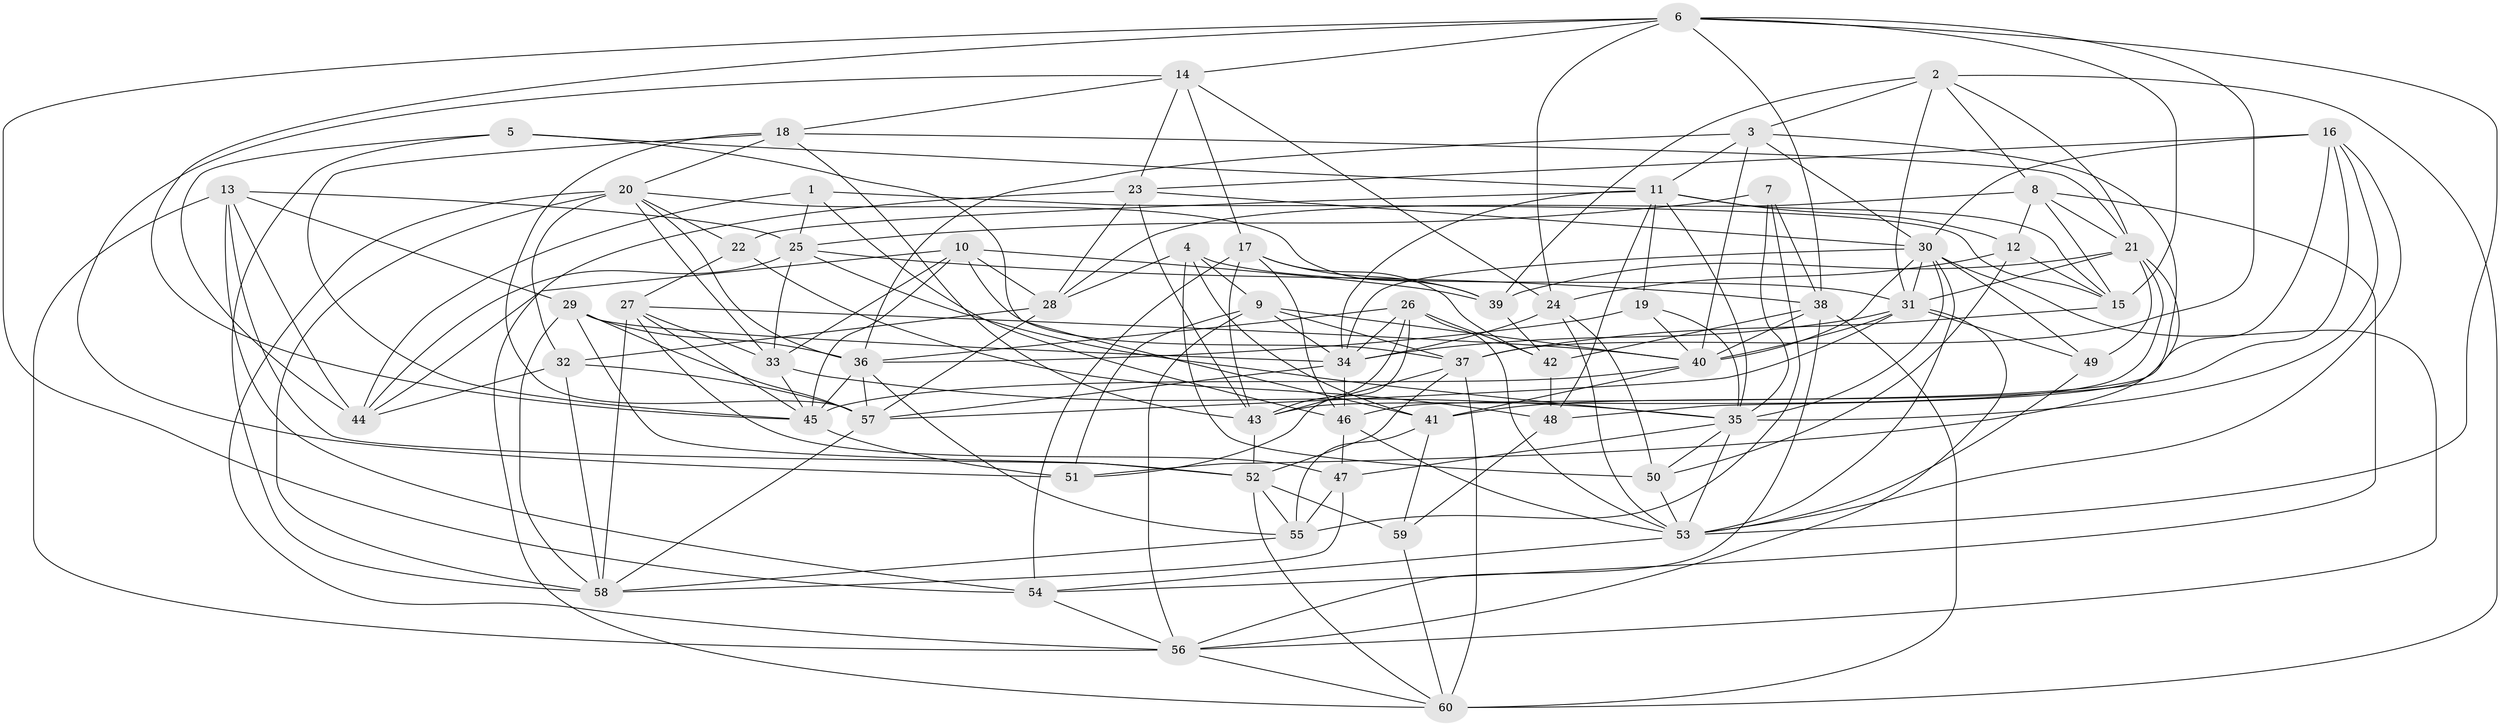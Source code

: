 // original degree distribution, {4: 1.0}
// Generated by graph-tools (version 1.1) at 2025/38/03/04/25 23:38:06]
// undirected, 60 vertices, 192 edges
graph export_dot {
  node [color=gray90,style=filled];
  1;
  2;
  3;
  4;
  5;
  6;
  7;
  8;
  9;
  10;
  11;
  12;
  13;
  14;
  15;
  16;
  17;
  18;
  19;
  20;
  21;
  22;
  23;
  24;
  25;
  26;
  27;
  28;
  29;
  30;
  31;
  32;
  33;
  34;
  35;
  36;
  37;
  38;
  39;
  40;
  41;
  42;
  43;
  44;
  45;
  46;
  47;
  48;
  49;
  50;
  51;
  52;
  53;
  54;
  55;
  56;
  57;
  58;
  59;
  60;
  1 -- 15 [weight=1.0];
  1 -- 25 [weight=1.0];
  1 -- 44 [weight=1.0];
  1 -- 46 [weight=1.0];
  2 -- 3 [weight=1.0];
  2 -- 8 [weight=1.0];
  2 -- 21 [weight=1.0];
  2 -- 31 [weight=1.0];
  2 -- 39 [weight=1.0];
  2 -- 60 [weight=1.0];
  3 -- 11 [weight=1.0];
  3 -- 30 [weight=1.0];
  3 -- 36 [weight=1.0];
  3 -- 40 [weight=1.0];
  3 -- 48 [weight=1.0];
  4 -- 9 [weight=1.0];
  4 -- 28 [weight=1.0];
  4 -- 31 [weight=1.0];
  4 -- 41 [weight=1.0];
  4 -- 50 [weight=2.0];
  5 -- 11 [weight=1.0];
  5 -- 41 [weight=1.0];
  5 -- 44 [weight=1.0];
  5 -- 58 [weight=1.0];
  6 -- 14 [weight=1.0];
  6 -- 15 [weight=1.0];
  6 -- 24 [weight=1.0];
  6 -- 37 [weight=1.0];
  6 -- 38 [weight=1.0];
  6 -- 45 [weight=1.0];
  6 -- 53 [weight=1.0];
  6 -- 54 [weight=1.0];
  7 -- 25 [weight=1.0];
  7 -- 35 [weight=1.0];
  7 -- 38 [weight=1.0];
  7 -- 55 [weight=1.0];
  8 -- 12 [weight=1.0];
  8 -- 15 [weight=1.0];
  8 -- 21 [weight=1.0];
  8 -- 28 [weight=1.0];
  8 -- 54 [weight=1.0];
  9 -- 34 [weight=1.0];
  9 -- 37 [weight=1.0];
  9 -- 40 [weight=1.0];
  9 -- 51 [weight=1.0];
  9 -- 56 [weight=1.0];
  10 -- 28 [weight=1.0];
  10 -- 33 [weight=1.0];
  10 -- 37 [weight=1.0];
  10 -- 39 [weight=1.0];
  10 -- 44 [weight=1.0];
  10 -- 45 [weight=1.0];
  11 -- 12 [weight=2.0];
  11 -- 15 [weight=1.0];
  11 -- 19 [weight=1.0];
  11 -- 22 [weight=1.0];
  11 -- 34 [weight=1.0];
  11 -- 35 [weight=1.0];
  11 -- 48 [weight=1.0];
  12 -- 15 [weight=1.0];
  12 -- 24 [weight=1.0];
  12 -- 50 [weight=1.0];
  13 -- 25 [weight=1.0];
  13 -- 29 [weight=1.0];
  13 -- 44 [weight=1.0];
  13 -- 52 [weight=1.0];
  13 -- 54 [weight=1.0];
  13 -- 56 [weight=1.0];
  14 -- 17 [weight=1.0];
  14 -- 18 [weight=1.0];
  14 -- 23 [weight=1.0];
  14 -- 24 [weight=1.0];
  14 -- 51 [weight=1.0];
  15 -- 37 [weight=1.0];
  16 -- 23 [weight=1.0];
  16 -- 30 [weight=1.0];
  16 -- 35 [weight=1.0];
  16 -- 41 [weight=1.0];
  16 -- 46 [weight=1.0];
  16 -- 53 [weight=1.0];
  17 -- 39 [weight=1.0];
  17 -- 42 [weight=1.0];
  17 -- 43 [weight=1.0];
  17 -- 46 [weight=1.0];
  17 -- 54 [weight=1.0];
  18 -- 20 [weight=1.0];
  18 -- 21 [weight=1.0];
  18 -- 43 [weight=1.0];
  18 -- 45 [weight=1.0];
  18 -- 57 [weight=1.0];
  19 -- 35 [weight=1.0];
  19 -- 36 [weight=1.0];
  19 -- 40 [weight=1.0];
  20 -- 22 [weight=1.0];
  20 -- 32 [weight=1.0];
  20 -- 33 [weight=1.0];
  20 -- 36 [weight=1.0];
  20 -- 39 [weight=1.0];
  20 -- 56 [weight=1.0];
  20 -- 58 [weight=1.0];
  21 -- 31 [weight=1.0];
  21 -- 39 [weight=1.0];
  21 -- 43 [weight=1.0];
  21 -- 49 [weight=1.0];
  21 -- 51 [weight=1.0];
  22 -- 27 [weight=1.0];
  22 -- 48 [weight=1.0];
  23 -- 28 [weight=1.0];
  23 -- 30 [weight=1.0];
  23 -- 43 [weight=1.0];
  23 -- 60 [weight=1.0];
  24 -- 34 [weight=1.0];
  24 -- 50 [weight=1.0];
  24 -- 53 [weight=1.0];
  25 -- 33 [weight=1.0];
  25 -- 35 [weight=1.0];
  25 -- 38 [weight=2.0];
  25 -- 44 [weight=1.0];
  26 -- 34 [weight=1.0];
  26 -- 36 [weight=1.0];
  26 -- 42 [weight=1.0];
  26 -- 43 [weight=1.0];
  26 -- 51 [weight=1.0];
  26 -- 53 [weight=1.0];
  27 -- 33 [weight=1.0];
  27 -- 40 [weight=1.0];
  27 -- 45 [weight=1.0];
  27 -- 47 [weight=1.0];
  27 -- 58 [weight=1.0];
  28 -- 32 [weight=1.0];
  28 -- 57 [weight=1.0];
  29 -- 34 [weight=1.0];
  29 -- 36 [weight=1.0];
  29 -- 52 [weight=1.0];
  29 -- 57 [weight=1.0];
  29 -- 58 [weight=1.0];
  30 -- 31 [weight=1.0];
  30 -- 34 [weight=1.0];
  30 -- 35 [weight=1.0];
  30 -- 40 [weight=1.0];
  30 -- 49 [weight=1.0];
  30 -- 53 [weight=1.0];
  30 -- 56 [weight=1.0];
  31 -- 34 [weight=2.0];
  31 -- 40 [weight=1.0];
  31 -- 49 [weight=1.0];
  31 -- 56 [weight=1.0];
  31 -- 57 [weight=1.0];
  32 -- 44 [weight=1.0];
  32 -- 57 [weight=1.0];
  32 -- 58 [weight=2.0];
  33 -- 35 [weight=1.0];
  33 -- 45 [weight=1.0];
  34 -- 46 [weight=1.0];
  34 -- 57 [weight=1.0];
  35 -- 47 [weight=1.0];
  35 -- 50 [weight=1.0];
  35 -- 53 [weight=1.0];
  36 -- 45 [weight=1.0];
  36 -- 55 [weight=1.0];
  36 -- 57 [weight=1.0];
  37 -- 43 [weight=1.0];
  37 -- 52 [weight=1.0];
  37 -- 60 [weight=2.0];
  38 -- 40 [weight=1.0];
  38 -- 42 [weight=1.0];
  38 -- 56 [weight=1.0];
  38 -- 60 [weight=1.0];
  39 -- 42 [weight=1.0];
  40 -- 41 [weight=1.0];
  40 -- 45 [weight=2.0];
  41 -- 55 [weight=1.0];
  41 -- 59 [weight=1.0];
  42 -- 48 [weight=2.0];
  43 -- 52 [weight=2.0];
  45 -- 51 [weight=2.0];
  46 -- 47 [weight=1.0];
  46 -- 53 [weight=1.0];
  47 -- 55 [weight=1.0];
  47 -- 58 [weight=2.0];
  48 -- 59 [weight=1.0];
  49 -- 53 [weight=1.0];
  50 -- 53 [weight=1.0];
  52 -- 55 [weight=1.0];
  52 -- 59 [weight=1.0];
  52 -- 60 [weight=1.0];
  53 -- 54 [weight=1.0];
  54 -- 56 [weight=1.0];
  55 -- 58 [weight=1.0];
  56 -- 60 [weight=1.0];
  57 -- 58 [weight=1.0];
  59 -- 60 [weight=1.0];
}

